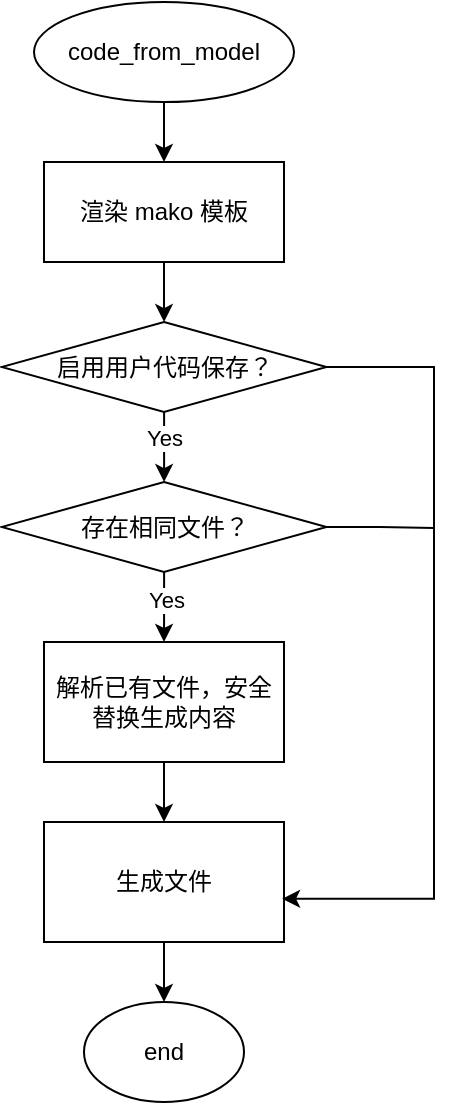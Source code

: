 <mxfile version="22.0.4" type="github">
  <diagram name="第 1 页" id="9DdOqp5RpslNYR3PhkIs">
    <mxGraphModel dx="1237" dy="857" grid="1" gridSize="10" guides="1" tooltips="1" connect="1" arrows="1" fold="1" page="1" pageScale="1" pageWidth="1169" pageHeight="827" math="0" shadow="0">
      <root>
        <mxCell id="0" />
        <mxCell id="1" parent="0" />
        <mxCell id="ahFxkoTIsDuq3HqAGgk5-3" value="" style="edgeStyle=orthogonalEdgeStyle;rounded=0;orthogonalLoop=1;jettySize=auto;html=1;" edge="1" parent="1" source="ahFxkoTIsDuq3HqAGgk5-1" target="ahFxkoTIsDuq3HqAGgk5-2">
          <mxGeometry relative="1" as="geometry" />
        </mxCell>
        <mxCell id="ahFxkoTIsDuq3HqAGgk5-1" value="code_from_model" style="ellipse;whiteSpace=wrap;html=1;" vertex="1" parent="1">
          <mxGeometry x="190" y="80" width="130" height="50" as="geometry" />
        </mxCell>
        <mxCell id="ahFxkoTIsDuq3HqAGgk5-5" value="" style="edgeStyle=orthogonalEdgeStyle;rounded=0;orthogonalLoop=1;jettySize=auto;html=1;" edge="1" parent="1" source="ahFxkoTIsDuq3HqAGgk5-2" target="ahFxkoTIsDuq3HqAGgk5-4">
          <mxGeometry relative="1" as="geometry" />
        </mxCell>
        <mxCell id="ahFxkoTIsDuq3HqAGgk5-2" value="渲染 mako 模板" style="whiteSpace=wrap;html=1;" vertex="1" parent="1">
          <mxGeometry x="195" y="160" width="120" height="50" as="geometry" />
        </mxCell>
        <mxCell id="ahFxkoTIsDuq3HqAGgk5-17" value="" style="edgeStyle=orthogonalEdgeStyle;rounded=0;orthogonalLoop=1;jettySize=auto;html=1;" edge="1" parent="1" source="ahFxkoTIsDuq3HqAGgk5-4" target="ahFxkoTIsDuq3HqAGgk5-16">
          <mxGeometry relative="1" as="geometry" />
        </mxCell>
        <mxCell id="ahFxkoTIsDuq3HqAGgk5-25" value="Yes" style="edgeLabel;html=1;align=center;verticalAlign=middle;resizable=0;points=[];" vertex="1" connectable="0" parent="ahFxkoTIsDuq3HqAGgk5-17">
          <mxGeometry x="-0.431" relative="1" as="geometry">
            <mxPoint as="offset" />
          </mxGeometry>
        </mxCell>
        <mxCell id="ahFxkoTIsDuq3HqAGgk5-4" value="启用用户代码保存？" style="rhombus;whiteSpace=wrap;html=1;" vertex="1" parent="1">
          <mxGeometry x="173.75" y="240" width="162.5" height="45" as="geometry" />
        </mxCell>
        <mxCell id="ahFxkoTIsDuq3HqAGgk5-20" value="" style="edgeStyle=orthogonalEdgeStyle;rounded=0;orthogonalLoop=1;jettySize=auto;html=1;" edge="1" parent="1" source="ahFxkoTIsDuq3HqAGgk5-10" target="ahFxkoTIsDuq3HqAGgk5-19">
          <mxGeometry relative="1" as="geometry" />
        </mxCell>
        <mxCell id="ahFxkoTIsDuq3HqAGgk5-10" value="解析已有文件，安全替换生成内容" style="whiteSpace=wrap;html=1;" vertex="1" parent="1">
          <mxGeometry x="195" y="400" width="120" height="60" as="geometry" />
        </mxCell>
        <mxCell id="ahFxkoTIsDuq3HqAGgk5-18" value="" style="edgeStyle=orthogonalEdgeStyle;rounded=0;orthogonalLoop=1;jettySize=auto;html=1;" edge="1" parent="1" source="ahFxkoTIsDuq3HqAGgk5-16" target="ahFxkoTIsDuq3HqAGgk5-10">
          <mxGeometry relative="1" as="geometry" />
        </mxCell>
        <mxCell id="ahFxkoTIsDuq3HqAGgk5-26" value="Yes" style="edgeLabel;html=1;align=center;verticalAlign=middle;resizable=0;points=[];" vertex="1" connectable="0" parent="ahFxkoTIsDuq3HqAGgk5-18">
          <mxGeometry x="-0.349" y="1" relative="1" as="geometry">
            <mxPoint y="2" as="offset" />
          </mxGeometry>
        </mxCell>
        <mxCell id="ahFxkoTIsDuq3HqAGgk5-24" style="edgeStyle=orthogonalEdgeStyle;rounded=0;orthogonalLoop=1;jettySize=auto;html=1;endArrow=none;endFill=0;" edge="1" parent="1" source="ahFxkoTIsDuq3HqAGgk5-16">
          <mxGeometry relative="1" as="geometry">
            <mxPoint x="390" y="343" as="targetPoint" />
            <Array as="points">
              <mxPoint x="363" y="343" />
              <mxPoint x="390" y="343" />
            </Array>
          </mxGeometry>
        </mxCell>
        <mxCell id="ahFxkoTIsDuq3HqAGgk5-16" value="存在相同文件？" style="rhombus;whiteSpace=wrap;html=1;" vertex="1" parent="1">
          <mxGeometry x="173.75" y="320" width="162.5" height="45" as="geometry" />
        </mxCell>
        <mxCell id="ahFxkoTIsDuq3HqAGgk5-22" value="" style="edgeStyle=orthogonalEdgeStyle;rounded=0;orthogonalLoop=1;jettySize=auto;html=1;" edge="1" parent="1" source="ahFxkoTIsDuq3HqAGgk5-19" target="ahFxkoTIsDuq3HqAGgk5-21">
          <mxGeometry relative="1" as="geometry" />
        </mxCell>
        <mxCell id="ahFxkoTIsDuq3HqAGgk5-19" value="生成文件" style="whiteSpace=wrap;html=1;" vertex="1" parent="1">
          <mxGeometry x="195" y="490" width="120" height="60" as="geometry" />
        </mxCell>
        <mxCell id="ahFxkoTIsDuq3HqAGgk5-21" value="end" style="ellipse;whiteSpace=wrap;html=1;" vertex="1" parent="1">
          <mxGeometry x="215" y="580" width="80" height="50" as="geometry" />
        </mxCell>
        <mxCell id="ahFxkoTIsDuq3HqAGgk5-23" style="edgeStyle=orthogonalEdgeStyle;rounded=0;orthogonalLoop=1;jettySize=auto;html=1;entryX=0.992;entryY=0.64;entryDx=0;entryDy=0;entryPerimeter=0;" edge="1" parent="1" source="ahFxkoTIsDuq3HqAGgk5-4" target="ahFxkoTIsDuq3HqAGgk5-19">
          <mxGeometry relative="1" as="geometry">
            <Array as="points">
              <mxPoint x="390" y="263" />
              <mxPoint x="390" y="528" />
            </Array>
          </mxGeometry>
        </mxCell>
      </root>
    </mxGraphModel>
  </diagram>
</mxfile>

